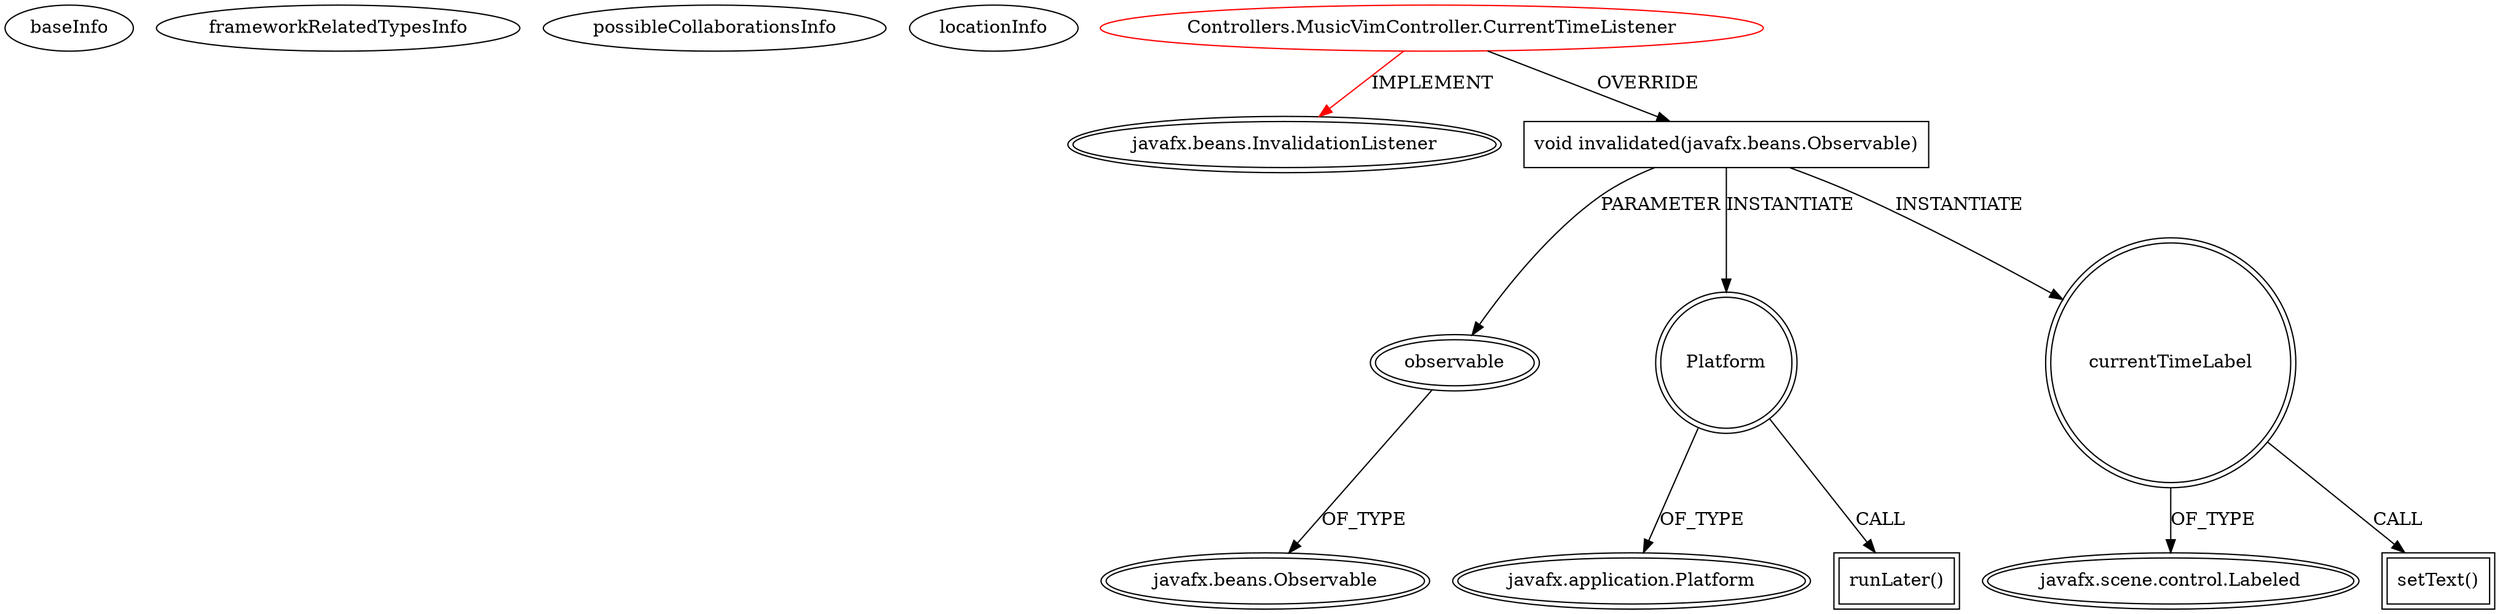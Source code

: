 digraph {
baseInfo[graphId=321,category="extension_graph",isAnonymous=false,possibleRelation=false]
frameworkRelatedTypesInfo[0="javafx.beans.InvalidationListener"]
possibleCollaborationsInfo[]
locationInfo[projectName="Daniel-Cristian-MusicPlayerStuff",filePath="/Daniel-Cristian-MusicPlayerStuff/MusicPlayerStuff-master/src/Controllers/MusicVimController.java",contextSignature="CurrentTimeListener",graphId="321"]
0[label="Controllers.MusicVimController.CurrentTimeListener",vertexType="ROOT_CLIENT_CLASS_DECLARATION",isFrameworkType=false,color=red]
1[label="javafx.beans.InvalidationListener",vertexType="FRAMEWORK_INTERFACE_TYPE",isFrameworkType=true,peripheries=2]
2[label="void invalidated(javafx.beans.Observable)",vertexType="OVERRIDING_METHOD_DECLARATION",isFrameworkType=false,shape=box]
3[label="observable",vertexType="PARAMETER_DECLARATION",isFrameworkType=true,peripheries=2]
4[label="javafx.beans.Observable",vertexType="FRAMEWORK_INTERFACE_TYPE",isFrameworkType=true,peripheries=2]
5[label="Platform",vertexType="VARIABLE_EXPRESION",isFrameworkType=true,peripheries=2,shape=circle]
7[label="javafx.application.Platform",vertexType="FRAMEWORK_CLASS_TYPE",isFrameworkType=true,peripheries=2]
6[label="runLater()",vertexType="INSIDE_CALL",isFrameworkType=true,peripheries=2,shape=box]
8[label="currentTimeLabel",vertexType="VARIABLE_EXPRESION",isFrameworkType=true,peripheries=2,shape=circle]
10[label="javafx.scene.control.Labeled",vertexType="FRAMEWORK_CLASS_TYPE",isFrameworkType=true,peripheries=2]
9[label="setText()",vertexType="INSIDE_CALL",isFrameworkType=true,peripheries=2,shape=box]
0->1[label="IMPLEMENT",color=red]
0->2[label="OVERRIDE"]
3->4[label="OF_TYPE"]
2->3[label="PARAMETER"]
2->5[label="INSTANTIATE"]
5->7[label="OF_TYPE"]
5->6[label="CALL"]
2->8[label="INSTANTIATE"]
8->10[label="OF_TYPE"]
8->9[label="CALL"]
}
